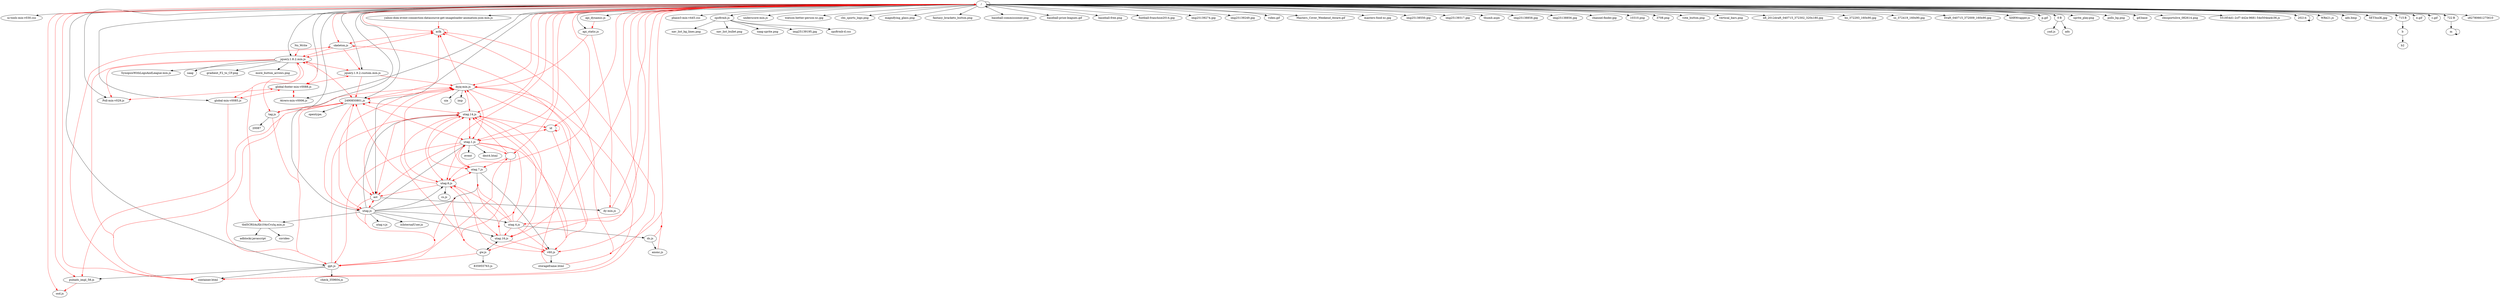 strict digraph G {
ratio=compress;
concentrate=true;
"/" -> "/";
"/" -> "ui-tools-min-v030.css";
"/" -> "yahoo-dom-event-connection-datasource-get-imageloader-animation-json-min.js";
"/" -> "jquery.1.9.2.custom.min.js";
"/" -> "global-min-v0085.js";
"/" -> "phase3-min-v445.css";
"/" -> "zpz8rmb.js";
"/" -> "api_static.js";
"/" -> "jquery.1.8.2.min.js";
"/" -> "api_dynamic.js";
"/" -> "2490850801.js";
"/" -> "global-footer-min-v0088.js";
"/" -> "underscore-min.js";
"/" -> "Atrero-min-v0006.js";
"/" -> "Poll-min-v029.js";
"/" -> "tag.js";
"/" -> "watson-better-person-xc.jpg";
"/" -> "cbs_sports_logo.png";
"zpz8rmb.js" -> "zpz8rmb-d.css";
"/" -> "magnifying_glass.png";
"/" -> "fantasy_brackets_button.png";
"/" -> "baseball-commissioner.png";
"/" -> "baseball-prize-leagues.gif";
"/" -> "baseball-free.png";
"/" -> "football-franchise2014.jpg";
"/" -> "img25139274.jpg";
"/" -> "img25139249.jpg";
"/" -> "video.gif";
"/" -> "Masters_Cover_Weekend_Aware.gif";
"/" -> "masters-food-xc.jpg";
"/" -> "img25138550.jpg";
"/" -> "img25139317.jpg";
"/" -> "thumb.aspx";
"/" -> "img25138858.jpg";
"/" -> "img25138856.jpg";
"/" -> "channel-finder.jpg";
"/" -> "10310.png";
"/" -> "3708.png";
"/" -> "vote_button.png";
"/" -> "vertical_bars.png";
"/" -> "nfl_2012draft_040715_372302_320x180.jpg";
"/" -> "bo_372293_160x90.jpg";
"/" -> "ss_372419_160x90.jpg";
"/" -> "Draft_040715_372009_160x90.jpg";
"2490850801.js" -> "opentype;";
"/" -> "gpt.js";
"/" -> "ast";
"/" -> "XHRWrapper.js";
"ast" -> "dy-min.js";
"ast" -> "dyjq-min.js";
"zpz8rmb.js" -> "nav_list_bg_lines.png";
"zpz8rmb.js" -> "nav_list_bullet.png";
"/" -> "p.gif";
"zpz8rmb.js" -> "saag-sprite.png";
"gpt.js" -> "pubads_impl_58.js";
"gpt.js" -> "container.html";
"gpt.js" -> "check_359604.js";
"zpz8rmb.js" -> "img25139195.jpg";
"0 B" -> "ads";
"dyjq-min.js" -> "uia";
"0 B" -> "yad.js";
"/" -> "sprite_play.png";
"/" -> "polls_bg.png";
"/" -> "gif;base";
"/" -> "utag.js";
"jquery.1.8.2.min.js" -> "SynopsisWithLogoAndLeague-min.js";
"jquery.1.8.2.min.js" -> "saag";
"jquery.1.8.2.min.js" -> "gradient_F2_to_CF.png";
"jquery.1.8.2.min.js" -> "more_button_arrows.png";
"/" -> "cbssportslive_082614.png";
"/" -> "551854d1-2cf7-442e-9681-54e504ea4c36.js";
"tag.js" -> "20087";
"/" -> "20214";
"20214" -> "20214";
"utag.js" -> "isInternalUser.js";
"utag.js" -> "tbd5CRSAuXb104cCvylq.min.js";
"/" -> "WRe21.js";
"/" -> "551854d1-2cf7-442e-9681-54e504ea4c36.js";
"utag.js" -> "utag.1.js";
"utag.js" -> "utag.7.js";
"utag.js" -> "utag.4.js";
"utag.js" -> "utag.14.js";
"utag.js" -> "utag.6.js";
"utag.js" -> "utag.16.js";
"tbd5CRSAuXb104cCvylq.min.js" -> "adblockr.javascript";
"tbd5CRSAuXb104cCvylq.min.js" -> "cnvideo";
"/" -> "ads.bmp";
"/" -> "5ET3nslK.jpg";
"utag.4.js" -> "ds.js";
"utag.6.js" -> "cs.js";
"715 B" -> "b";
"utag.7.js" -> "v60.js";
"utag.14.js" -> "/";
"utag.16.js" -> "gw.js";
"jquery.1.8.2.min.js" -> "/";
"ds.js" -> "anonc.js";
"/" -> "e.gif";
"b" -> "b2";
"utag.1.js" -> "id";
"utag.js" -> "utag.v.js";
"gw.js" -> "835955763.js";
"v60.js" -> "storageframe.html";
"/" -> "c.gif";
"utag.1.js" -> "event";
"utag.1.js" -> "id";
"722 B" -> "m";
"m" -> "m";
"/" -> "s82780661275610";
"utag.1.js" -> "dest4.html";
"dyjq-min.js" -> "imp";
"/" -> "715 B";
"/" -> "0 B";
"/" -> "722 B";
"container.html" -> "skeleton.js"[color=red];
"/" -> "aclk"[color=red];
"skeleton.js" -> "aclk"[color=red];
"container.html" -> "aclk"[color=red];
"/" -> "aclk"[color=red];
"aclk" -> "aclk"[color=red];
"aclk" -> "/"[color=red];
"/" -> "aclk"[color=red];
"aclk" -> "aclk"[color=red];
"container.html" -> "aclk"[color=red];
"aclk" -> "aclk"[color=red];
"/" -> "aclk"[color=red];
"aclk" -> "aclk"[color=red];
"aclk" -> "/"[color=red];
"aclk" -> "/"[color=red];
"container.html" -> "/"[color=red];
"aclk" -> "jquery.1.8.2.min.js"[color=red];
"No_Write" -> "jquery.1.8.2.min.js"[color=red];
"jquery.1.8.2.min.js" -> "jquery.1.9.2.custom.min.js"[color=red];
"jquery.1.9.2.custom.min.js" -> "2490850801.js"[color=red];
"jquery.1.8.2.min.js" -> "2490850801.js"[color=red];
"2490850801.js" -> "/"[color=red];
"2490850801.js" -> "tag.js"[color=red];
"tag.js" -> "gpt.js"[color=red];
"2490850801.js" -> "gpt.js"[color=red];
"2490850801.js" -> "ast"[color=red];
"gpt.js" -> "ast"[color=red];
"gpt.js" -> "/"[color=red];
"tag.js" -> "/"[color=red];
"ast" -> "/"[color=red];
"ast" -> "utag.js"[color=red];
"2490850801.js" -> "utag.js"[color=red];
"gpt.js" -> "utag.js"[color=red];
"2490850801.js" -> "pubads_impl_58.js"[color=red];
"tag.js" -> "dyjq-min.js"[color=red];
"jquery.1.9.2.custom.min.js" -> "dyjq-min.js"[color=red];
"2490850801.js" -> "dyjq-min.js"[color=red];
"utag.js" -> "dyjq-min.js"[color=red];
"pubads_impl_58.js" -> "/"[color=red];
"dyjq-min.js" -> "/"[color=red];
"/" -> "utag.4.js"[color=red];
"dyjq-min.js" -> "utag.1.js"[color=red];
"/" -> "utag.1.js"[color=red];
"utag.4.js" -> "utag.1.js"[color=red];
"utag.1.js" -> "utag.7.js"[color=red];
"utag.1.js" -> "utag.6.js"[color=red];
"dyjq-min.js" -> "utag.6.js"[color=red];
"/" -> "utag.6.js"[color=red];
"utag.4.js" -> "utag.6.js"[color=red];
"utag.7.js" -> "utag.6.js"[color=red];
"utag.6.js" -> "utag.16.js"[color=red];
"utag.7.js" -> "/"[color=red];
"/" -> "osd.js"[color=red];
"utag.7.js" -> "utag.14.js"[color=red];
"utag.6.js" -> "utag.14.js"[color=red];
"utag.1.js" -> "utag.14.js"[color=red];
"dyjq-min.js" -> "utag.14.js"[color=red];
"/" -> "utag.14.js"[color=red];
"utag.4.js" -> "utag.14.js"[color=red];
"utag.16.js" -> "utag.14.js"[color=red];
"utag.4.js" -> "/"[color=red];
"utag.6.js" -> "/"[color=red];
"utag.1.js" -> "/"[color=red];
"utag.16.js" -> "/"[color=red];
"utag.14.js" -> "id"[color=red];
"/" -> "id"[color=red];
"id" -> "v60.js"[color=red];
"utag.14.js" -> "v60.js"[color=red];
"utag.6.js" -> "v60.js"[color=red];
"utag.1.js" -> "v60.js"[color=red];
"dyjq-min.js" -> "v60.js"[color=red];
"/" -> "v60.js"[color=red];
"utag.4.js" -> "v60.js"[color=red];
"utag.16.js" -> "v60.js"[color=red];
"/" -> "gw.js"[color=red];
"gw.js" -> "/"[color=red];
"" -> "/"[color=red];
"jquery.1.9.2.custom.min.js" -> "jquery.1.8.2.min.js"[color=red];
"/" -> "utag.7.js"[color=red];
"utag.14.js" -> "utag.6.js"[color=red];
"aclk" -> "aclk"[color=red];
"aclk" -> "container.html"[color=red];
"aclk" -> "container.html"[color=red];
"aclk" -> "skeleton.js"[color=red];
"gpt.js" -> "utag.7.js"[color=red];
"gw.js" -> "utag.7.js"[color=red];
"" -> "utag.7.js"[color=red];
"gpt.js" -> "utag.14.js"[color=red];
"gw.js" -> "utag.14.js"[color=red];
"" -> "utag.14.js"[color=red];
"2490850801.js" -> "utag.14.js"[color=red];
"ast" -> "utag.14.js"[color=red];
"dyjq-min.js" -> "ast"[color=red];
"utag.1.js" -> "ast"[color=red];
"utag.6.js" -> "ast"[color=red];
"utag.14.js" -> "ast"[color=red];
"jquery.1.8.2.min.js" -> "aclk"[color=red];
"2490850801.js" -> "aclk"[color=red];
"dyjq-min.js" -> "aclk"[color=red];
"/" -> "dyjq-min.js"[color=red];
"utag.1.js" -> "dyjq-min.js"[color=red];
"utag.6.js" -> "dyjq-min.js"[color=red];
"utag.14.js" -> "dyjq-min.js"[color=red];
"ast" -> "2490850801.js"[color=red];
"dyjq-min.js" -> "2490850801.js"[color=red];
"utag.1.js" -> "2490850801.js"[color=red];
"utag.6.js" -> "2490850801.js"[color=red];
"utag.14.js" -> "2490850801.js"[color=red];
"dyjq-min.js" -> "tag.js"[color=red];
"jquery.1.8.2.min.js" -> "tag.js"[color=red];
"aclk" -> "aclk"[color=red];
"/" -> ""[color=red];
"gpt.js" -> ""[color=red];
"utag.1.js" -> ""[color=red];
"gw.js" -> ""[color=red];
"utag.1.js" -> "gpt.js"[color=red];
"gw.js" -> "gpt.js"[color=red];
"" -> "gpt.js"[color=red];
"/" -> "container.html"[color=red];
"jquery.1.8.2.min.js" -> "container.html"[color=red];
"2490850801.js" -> "container.html"[color=red];
"dyjq-min.js" -> "container.html"[color=red];
"dyjq-min.js" -> "utag.js"[color=red];
"utag.js" -> "ast"[color=red];
"2490850801.js" -> "jquery.1.8.2.min.js"[color=red];
"id" -> "utag.14.js"[color=red];
"id" -> "/"[color=red];
"tag.js" -> "2490850801.js"[color=red];
"storageframe.html" -> "aclk"[color=red];
"aclk" -> "/"[color=red];
"aclk" -> "skeleton.js"[color=red];
"storageframe.html" -> "skeleton.js"[color=red];
"/" -> "skeleton.js"[color=red];
"skeleton.js" -> "/"[color=red];
"skeleton.js" -> "jquery.1.8.2.min.js"[color=red];
"jquery.1.8.2.min.js" -> "jquery.1.9.2.custom.min.js"[color=red];
"skeleton.js" -> "jquery.1.9.2.custom.min.js"[color=red];
"jquery.1.8.2.min.js" -> "global-min-v0085.js"[color=red];
"global-min-v0085.js" -> "/"[color=red];
"jquery.1.8.2.min.js" -> "2490850801.js"[color=red];
"api_dynamic.js" -> "api_static.js"[color=red];
"yahoo-dom-event-connection-datasource-get-imageloader-animation-json-min.js" -> "/"[color=red];
"jquery.1.9.2.custom.min.js" -> "/"[color=red];
"global-min-v0085.js" -> "global-footer-min-v0088.js"[color=red];
"jquery.1.8.2.min.js" -> "global-footer-min-v0088.js"[color=red];
"jquery.1.9.2.custom.min.js" -> "global-footer-min-v0088.js"[color=red];
"global-footer-min-v0088.js" -> "Atrero-min-v0006.js"[color=red];
"global-footer-min-v0088.js" -> "Poll-min-v029.js"[color=red];
"jquery.1.8.2.min.js" -> "Poll-min-v029.js"[color=red];
"zpz8rmb.js" -> "/"[color=red];
"storageframe.html" -> "/"[color=red];
"jquery.1.8.2.min.js" -> "tag.js"[color=red];
"global-min-v0085.js" -> "gpt.js"[color=red];
"/" -> "pubads_impl_58.js"[color=red];
"api_static.js" -> "dyjq-min.js"[color=red];
"api_static.js" -> "dy-min.js"[color=red];
"dyjq-min.js" -> "dy-min.js"[color=red];
"utag.js" -> "/"[color=red];
"api_static.js" -> "/"[color=red];
"pubads_impl_58.js" -> "/"[color=red];
"gpt.js" -> "/"[color=red];
"tag.js" -> "/"[color=red];
"dy-min.js" -> "/"[color=red];
"dyjq-min.js" -> "/"[color=red];
"jquery.1.8.2.min.js" -> "tbd5CRSAuXb104cCvylq.min.js"[color=red];
"/" -> "utag.4.js"[color=red];
"/" -> "utag.14.js"[color=red];
"utag.4.js" -> "utag.14.js"[color=red];
"/" -> "utag.16.js"[color=red];
"utag.4.js" -> "utag.16.js"[color=red];
"utag.14.js" -> "utag.16.js"[color=red];
"/" -> "utag.6.js"[color=red];
"utag.4.js" -> "utag.6.js"[color=red];
"utag.14.js" -> "utag.6.js"[color=red];
"utag.16.js" -> "utag.6.js"[color=red];
"/" -> "utag.1.js"[color=red];
"2490850801.js" -> "utag.1.js"[color=red];
"utag.4.js" -> "utag.1.js"[color=red];
"utag.6.js" -> "utag.1.js"[color=red];
"utag.14.js" -> "utag.1.js"[color=red];
"utag.16.js" -> "utag.1.js"[color=red];
"/" -> "utag.7.js"[color=red];
"utag.1.js" -> "utag.7.js"[color=red];
"utag.4.js" -> "utag.7.js"[color=red];
"utag.6.js" -> "utag.7.js"[color=red];
"utag.14.js" -> "utag.7.js"[color=red];
"utag.16.js" -> "utag.7.js"[color=red];
"ast" -> "/"[color=red];
"pubads_impl_58.js" -> "osd.js"[color=red];
"/" -> "osd.js"[color=red];
"ds.js" -> "/"[color=red];
"utag.4.js" -> "/"[color=red];
"v60.js" -> "/"[color=red];
"utag.7.js" -> "/"[color=red];
"anonc.js" -> "/"[color=red];
"id" -> "id"[color=red];
"osd.js" -> "/"[color=red];
"skeleton.js" -> "aclk"[color=red];
"yahoo-dom-event-connection-datasource-get-imageloader-animation-json-min.js" -> "aclk"[color=red];
"/" -> "aclk"[color=red];
"jquery.1.8.2.min.js" -> "aclk"[color=red];
"aclk" -> "/"[color=red];
"utag.1.js" -> "/"[color=red];
"utag.1.js" -> "2490850801.js"[color=red];
"jquery.1.9.2.custom.min.js" -> "jquery.1.8.2.min.js"[color=red];
"skeleton.js" -> "aclk"[color=red];
"gw.js" -> "utag.16.js"[color=red];
"Atrero-min-v0006.js" -> "global-footer-min-v0088.js"[color=red];
"aclk" -> "skeleton.js"[color=red];
"aclk" -> "aclk"[color=red];
"/" -> "aclk"[color=red];
"tag.js" -> "jquery.1.8.2.min.js"[color=red];
"aclk" -> "aclk"[color=red];
"utag.16.js" -> "/"[color=red];
"id" -> "utag.1.js"[color=red];
"utag.6.js" -> "/"[color=red];
"global-footer-min-v0088.js" -> "jquery.1.9.2.custom.min.js"[color=red];
"global-footer-min-v0088.js" -> "global-min-v0085.js"[color=red];
"id" -> "id"[color=red];
"Poll-min-v029.js" -> "global-footer-min-v0088.js"[color=red];
}
